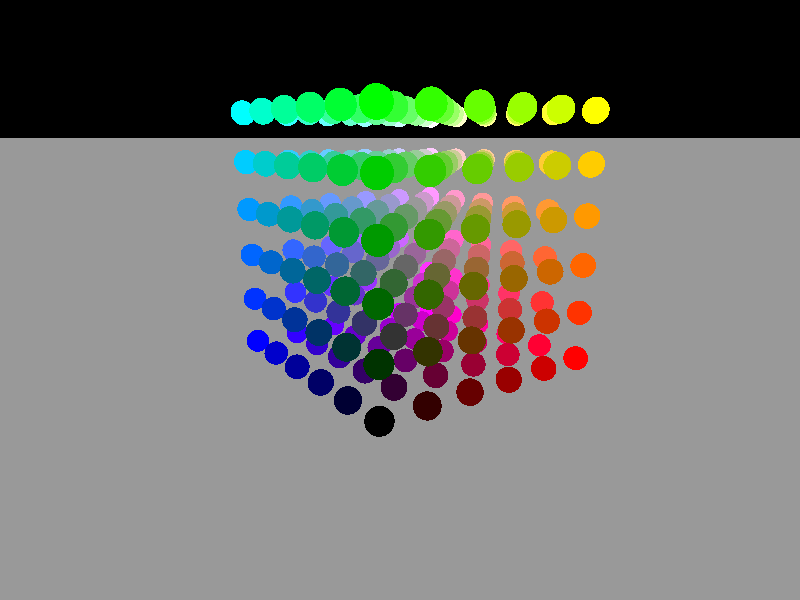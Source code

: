 //--decares----------------------------------

#declare countX = 0;
#declare countY = 0;
#declare countZ = 0;
#declare colourR = 0;
#declare colourG = 0;
#declare colourB = 0;

//--objects----------------------------------

//generates cube of spheres
#while (countZ < 6)
  #while (countY < 6)
    #while (countX < 6)
      sphere {
        <countX*2, countY*2, countZ*2>, .5
        pigment {
          colour rgb <colourR, colourG, colourB>
        }
        finish {
          reflection .4
        }
      }
      #declare colourR = colourR + .2;
      #declare countX = countX + 1;
    #end
    #declare colourR = 0;
    #declare countX = 0;
    #declare colourG = colourG + .2;
    #declare countY = countY + 1;
  #end 
  #declare colourG = 0;
  #declare countY = 0; 
  #declare colourB = colourB + .2;
  #declare countZ = countZ + 1;
#end
plane {
  y, -.5
  pigment {
    colour rgb <.6, .6, .6>
  }
  finish {
    reflection .7
  }
}

//--lights-----------------------------------

// create a regular point light source
light_source {
  0*x                  // light's position (translated below)
  color rgb <1,1,1>    // light's color
  translate <-20, 20, -20>
}

//--camera-----------------------------------

// perspective (default) camera
camera {
  location  <-10, 9, -15>
  look_at   <3, 3, 3>
  right     x*image_width/image_height
}
